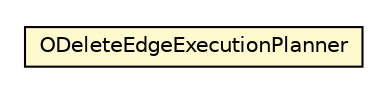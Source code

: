 #!/usr/local/bin/dot
#
# Class diagram 
# Generated by UMLGraph version R5_6-24-gf6e263 (http://www.umlgraph.org/)
#

digraph G {
	edge [fontname="Helvetica",fontsize=10,labelfontname="Helvetica",labelfontsize=10];
	node [fontname="Helvetica",fontsize=10,shape=plaintext];
	nodesep=0.25;
	ranksep=0.5;
	// com.orientechnologies.orient.core.sql.executor.ODeleteEdgeExecutionPlanner
	c2666657 [label=<<table title="com.orientechnologies.orient.core.sql.executor.ODeleteEdgeExecutionPlanner" border="0" cellborder="1" cellspacing="0" cellpadding="2" port="p" bgcolor="lemonChiffon" href="./ODeleteEdgeExecutionPlanner.html">
		<tr><td><table border="0" cellspacing="0" cellpadding="1">
<tr><td align="center" balign="center"> ODeleteEdgeExecutionPlanner </td></tr>
		</table></td></tr>
		</table>>, URL="./ODeleteEdgeExecutionPlanner.html", fontname="Helvetica", fontcolor="black", fontsize=10.0];
}


